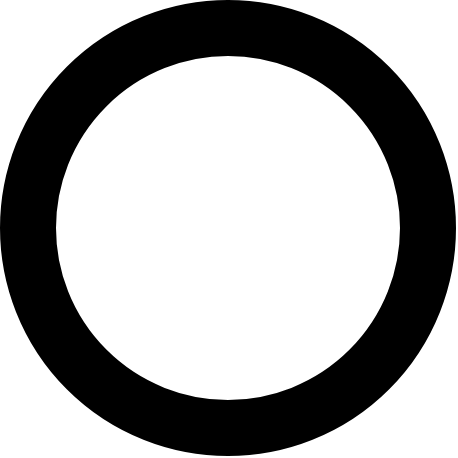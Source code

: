 <mxfile version="16.5.1" type="device"><diagram id="AVcxkZfnl9TLXbEiq-5V" name="Page-1"><mxGraphModel dx="1102" dy="1025" grid="1" gridSize="10" guides="1" tooltips="1" connect="1" arrows="1" fold="1" page="1" pageScale="1" pageWidth="850" pageHeight="1100" math="0" shadow="0"><root><mxCell id="0"/><mxCell id="1" parent="0"/><mxCell id="EwvifiSC9ZLnoObsNlev-54" value="" style="ellipse;whiteSpace=wrap;html=1;aspect=fixed;strokeColor=#000000;fillColor=none;strokeWidth=28;" vertex="1" parent="1"><mxGeometry x="260" y="670" width="200" height="200" as="geometry"/></mxCell></root></mxGraphModel></diagram></mxfile>